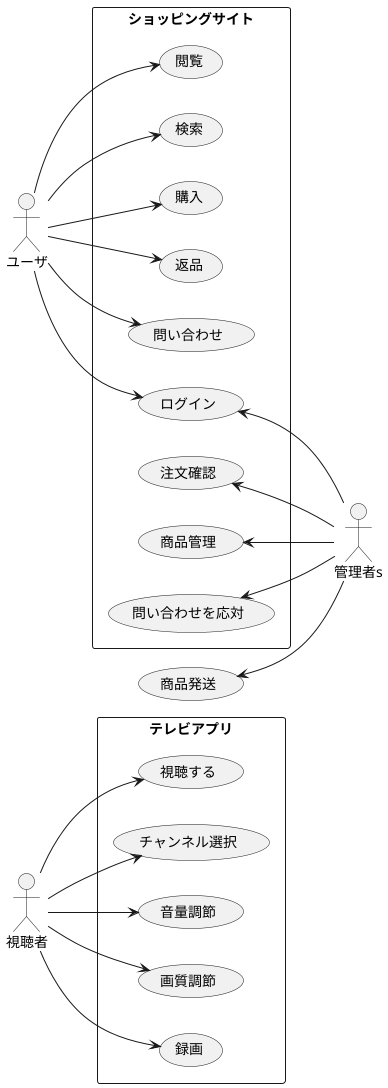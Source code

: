 @startuml

left to right direction
actor 視聴者
rectangle テレビアプリ{
	視聴者 --> (視聴する)
	視聴者 --> (チャンネル選択)
	視聴者 --> (音量調節)
	視聴者 --> (画質調節)
	視聴者 --> (録画)
}

actor ユーザ
actor 管理者s
rectangle ショッピングサイト{
	ユーザ --> (閲覧)
	ユーザ --> (検索)
	ユーザ --> (購入)
	ユーザ --> (返品)
	ユーザ --> (問い合わせ)
	ユーザ --> (ログイン)
	(ログイン) <-- 管理者s
	(注文確認) <-- 管理者s
	(商品管理) <-- 管理者s
	(問い合わせを応対) <-- 管理者s
}
(商品発送) <-- 管理者s

@enduml
